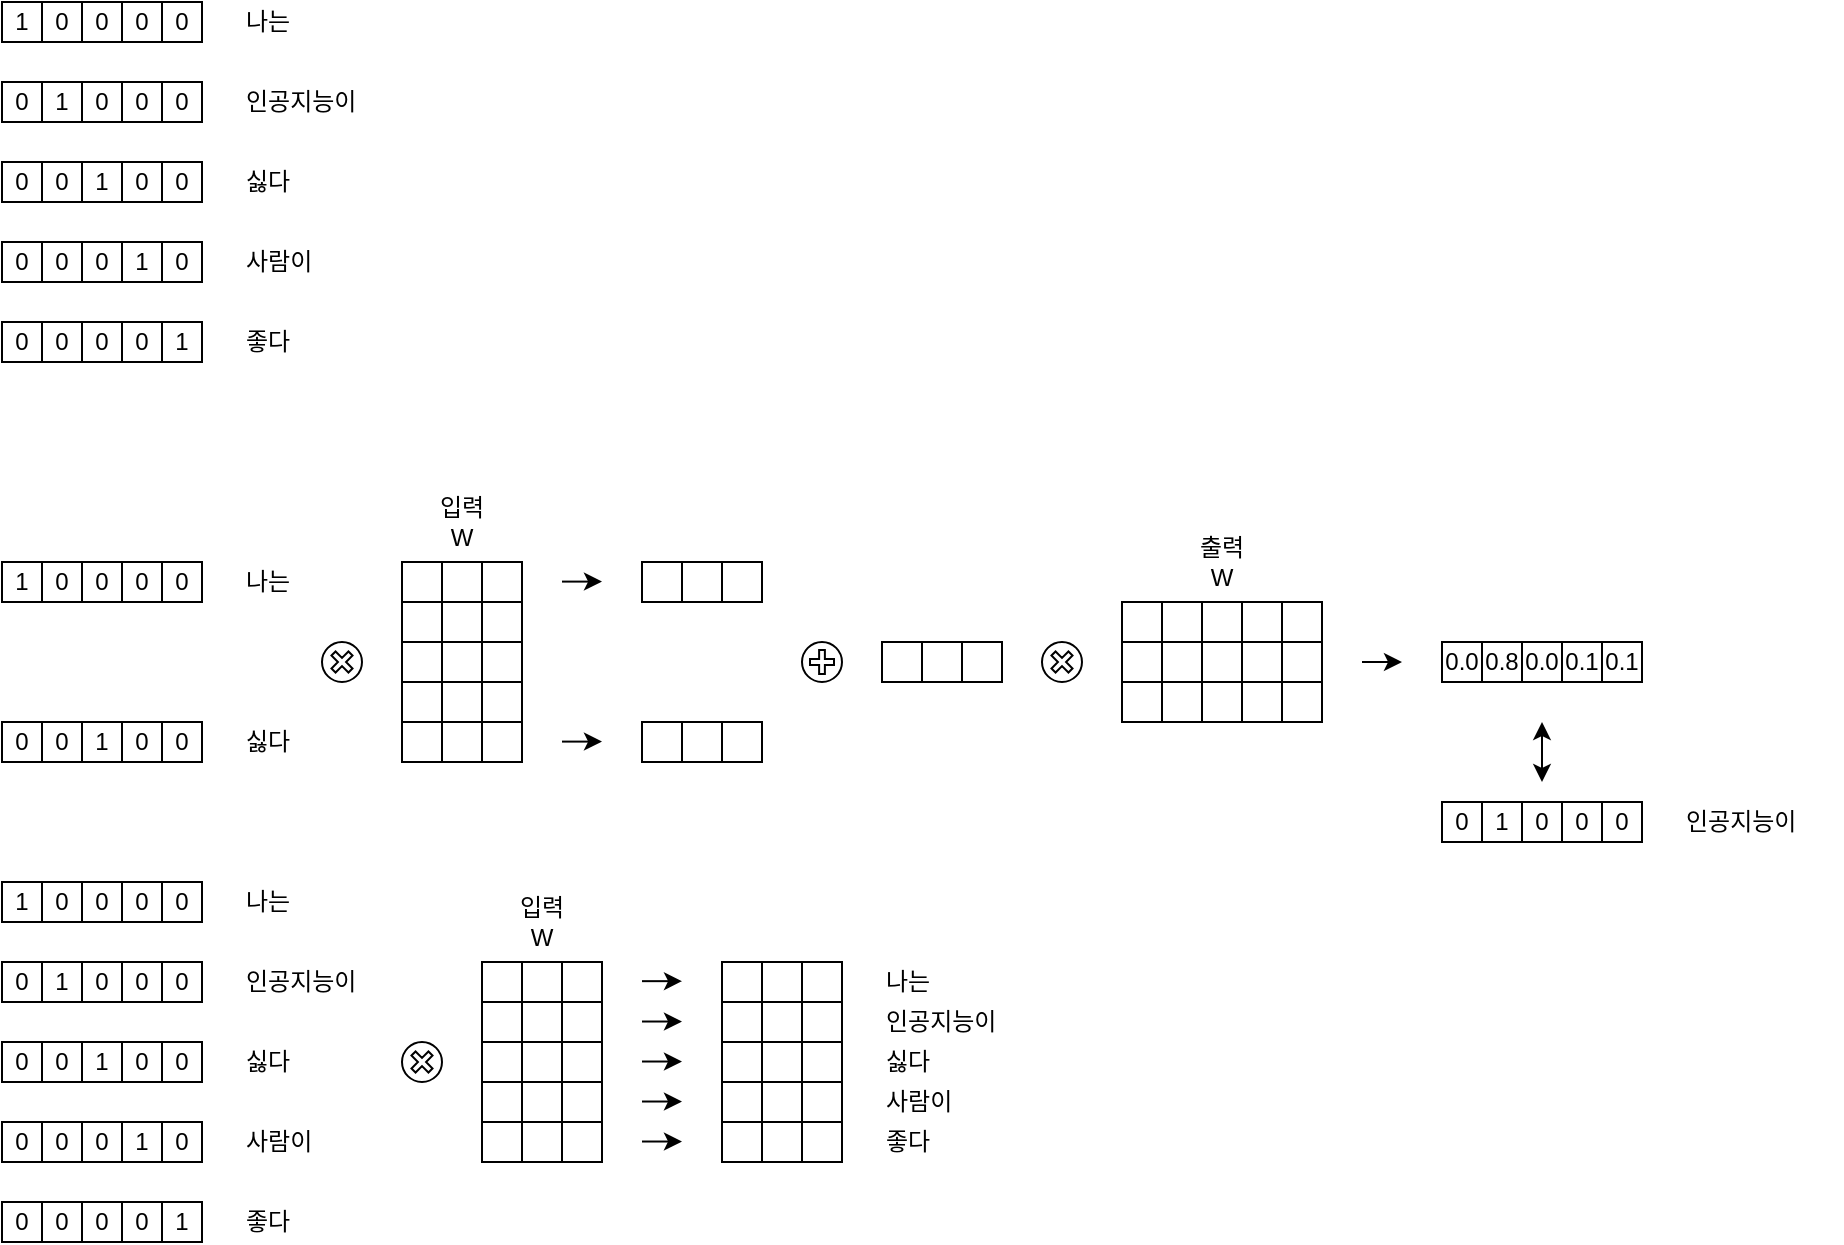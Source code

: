 <mxfile version="22.1.18" type="device">
  <diagram id="gSFtgMqGi9ohHK26Lygv" name="Page-1">
    <mxGraphModel dx="1728" dy="940" grid="1" gridSize="10" guides="1" tooltips="1" connect="1" arrows="1" fold="1" page="1" pageScale="1" pageWidth="850" pageHeight="1100" math="0" shadow="0">
      <root>
        <mxCell id="0" />
        <mxCell id="1" parent="0" />
        <mxCell id="Qm2T9JlyRPmXL9uz5Jr--550" value="나는" style="text;html=1;strokeColor=none;fillColor=none;align=left;verticalAlign=middle;whiteSpace=wrap;rounded=0;" parent="1" vertex="1">
          <mxGeometry x="200" y="760" width="40" height="20" as="geometry" />
        </mxCell>
        <mxCell id="Qm2T9JlyRPmXL9uz5Jr--552" value="싫다" style="text;html=1;strokeColor=none;fillColor=none;align=left;verticalAlign=middle;whiteSpace=wrap;rounded=0;" parent="1" vertex="1">
          <mxGeometry x="200" y="840" width="40" height="20" as="geometry" />
        </mxCell>
        <mxCell id="ip2RhkifNBd4gO8MAAc1-50" value="" style="group" parent="1" vertex="1" connectable="0">
          <mxGeometry x="80" y="760" width="100" height="20" as="geometry" />
        </mxCell>
        <mxCell id="Qm2T9JlyRPmXL9uz5Jr--544" value="0" style="rounded=0;whiteSpace=wrap;html=1;" parent="ip2RhkifNBd4gO8MAAc1-50" vertex="1">
          <mxGeometry x="40" width="20" height="20" as="geometry" />
        </mxCell>
        <mxCell id="Qm2T9JlyRPmXL9uz5Jr--545" value="0" style="rounded=0;whiteSpace=wrap;html=1;" parent="ip2RhkifNBd4gO8MAAc1-50" vertex="1">
          <mxGeometry x="60" width="20" height="20" as="geometry" />
        </mxCell>
        <mxCell id="Qm2T9JlyRPmXL9uz5Jr--546" value="0" style="rounded=0;whiteSpace=wrap;html=1;" parent="ip2RhkifNBd4gO8MAAc1-50" vertex="1">
          <mxGeometry x="80" width="20" height="20" as="geometry" />
        </mxCell>
        <mxCell id="DAUQ6B24CuXN-xRXa3BH-2" value="1" style="rounded=0;whiteSpace=wrap;html=1;" parent="ip2RhkifNBd4gO8MAAc1-50" vertex="1">
          <mxGeometry width="20" height="20" as="geometry" />
        </mxCell>
        <mxCell id="DAUQ6B24CuXN-xRXa3BH-3" value="0" style="rounded=0;whiteSpace=wrap;html=1;" parent="ip2RhkifNBd4gO8MAAc1-50" vertex="1">
          <mxGeometry x="20" width="20" height="20" as="geometry" />
        </mxCell>
        <mxCell id="ip2RhkifNBd4gO8MAAc1-52" value="" style="group" parent="1" vertex="1" connectable="0">
          <mxGeometry x="80" y="840" width="100" height="20" as="geometry" />
        </mxCell>
        <mxCell id="Qm2T9JlyRPmXL9uz5Jr--553" value="1" style="rounded=0;whiteSpace=wrap;html=1;" parent="ip2RhkifNBd4gO8MAAc1-52" vertex="1">
          <mxGeometry x="40" width="20" height="20" as="geometry" />
        </mxCell>
        <mxCell id="Qm2T9JlyRPmXL9uz5Jr--554" value="0" style="rounded=0;whiteSpace=wrap;html=1;" parent="ip2RhkifNBd4gO8MAAc1-52" vertex="1">
          <mxGeometry x="60" width="20" height="20" as="geometry" />
        </mxCell>
        <mxCell id="Qm2T9JlyRPmXL9uz5Jr--555" value="0" style="rounded=0;whiteSpace=wrap;html=1;" parent="ip2RhkifNBd4gO8MAAc1-52" vertex="1">
          <mxGeometry x="80" width="20" height="20" as="geometry" />
        </mxCell>
        <mxCell id="DAUQ6B24CuXN-xRXa3BH-6" value="0" style="rounded=0;whiteSpace=wrap;html=1;" parent="ip2RhkifNBd4gO8MAAc1-52" vertex="1">
          <mxGeometry width="20" height="20" as="geometry" />
        </mxCell>
        <mxCell id="DAUQ6B24CuXN-xRXa3BH-7" value="0" style="rounded=0;whiteSpace=wrap;html=1;" parent="ip2RhkifNBd4gO8MAAc1-52" vertex="1">
          <mxGeometry x="20" width="20" height="20" as="geometry" />
        </mxCell>
        <mxCell id="-RORJ_Um0UERfcdkDbXC-8" value="" style="group" parent="1" vertex="1" connectable="0">
          <mxGeometry x="800" y="880" width="100" height="20" as="geometry" />
        </mxCell>
        <mxCell id="-RORJ_Um0UERfcdkDbXC-9" value="0" style="rounded=0;whiteSpace=wrap;html=1;" parent="-RORJ_Um0UERfcdkDbXC-8" vertex="1">
          <mxGeometry x="40" width="20" height="20" as="geometry" />
        </mxCell>
        <mxCell id="-RORJ_Um0UERfcdkDbXC-10" value="0" style="rounded=0;whiteSpace=wrap;html=1;" parent="-RORJ_Um0UERfcdkDbXC-8" vertex="1">
          <mxGeometry x="60" width="20" height="20" as="geometry" />
        </mxCell>
        <mxCell id="-RORJ_Um0UERfcdkDbXC-11" value="0" style="rounded=0;whiteSpace=wrap;html=1;" parent="-RORJ_Um0UERfcdkDbXC-8" vertex="1">
          <mxGeometry x="80" width="20" height="20" as="geometry" />
        </mxCell>
        <mxCell id="-RORJ_Um0UERfcdkDbXC-12" value="0" style="rounded=0;whiteSpace=wrap;html=1;" parent="-RORJ_Um0UERfcdkDbXC-8" vertex="1">
          <mxGeometry width="20" height="20" as="geometry" />
        </mxCell>
        <mxCell id="-RORJ_Um0UERfcdkDbXC-13" value="1" style="rounded=0;whiteSpace=wrap;html=1;" parent="-RORJ_Um0UERfcdkDbXC-8" vertex="1">
          <mxGeometry x="20" width="20" height="20" as="geometry" />
        </mxCell>
        <mxCell id="-RORJ_Um0UERfcdkDbXC-14" value="인공지능이" style="text;html=1;strokeColor=none;fillColor=none;align=left;verticalAlign=middle;whiteSpace=wrap;rounded=0;" parent="1" vertex="1">
          <mxGeometry x="920" y="880" width="80" height="20" as="geometry" />
        </mxCell>
        <mxCell id="-RORJ_Um0UERfcdkDbXC-37" value="" style="group;container=1;" parent="1" vertex="1" connectable="0">
          <mxGeometry x="280" y="760" width="60" height="100" as="geometry" />
        </mxCell>
        <mxCell id="-RORJ_Um0UERfcdkDbXC-22" value="" style="rounded=0;whiteSpace=wrap;html=1;" parent="-RORJ_Um0UERfcdkDbXC-37" vertex="1">
          <mxGeometry y="40" width="20" height="20" as="geometry" />
        </mxCell>
        <mxCell id="-RORJ_Um0UERfcdkDbXC-23" value="" style="rounded=0;whiteSpace=wrap;html=1;" parent="-RORJ_Um0UERfcdkDbXC-37" vertex="1">
          <mxGeometry y="60" width="20" height="20" as="geometry" />
        </mxCell>
        <mxCell id="-RORJ_Um0UERfcdkDbXC-24" value="" style="rounded=0;whiteSpace=wrap;html=1;" parent="-RORJ_Um0UERfcdkDbXC-37" vertex="1">
          <mxGeometry y="80" width="20" height="20" as="geometry" />
        </mxCell>
        <mxCell id="-RORJ_Um0UERfcdkDbXC-25" value="" style="rounded=0;whiteSpace=wrap;html=1;" parent="-RORJ_Um0UERfcdkDbXC-37" vertex="1">
          <mxGeometry width="20" height="20" as="geometry" />
        </mxCell>
        <mxCell id="-RORJ_Um0UERfcdkDbXC-26" value="" style="rounded=0;whiteSpace=wrap;html=1;" parent="-RORJ_Um0UERfcdkDbXC-37" vertex="1">
          <mxGeometry y="20" width="20" height="20" as="geometry" />
        </mxCell>
        <mxCell id="-RORJ_Um0UERfcdkDbXC-27" value="" style="rounded=0;whiteSpace=wrap;html=1;" parent="-RORJ_Um0UERfcdkDbXC-37" vertex="1">
          <mxGeometry x="20" y="40" width="20" height="20" as="geometry" />
        </mxCell>
        <mxCell id="-RORJ_Um0UERfcdkDbXC-28" value="" style="rounded=0;whiteSpace=wrap;html=1;" parent="-RORJ_Um0UERfcdkDbXC-37" vertex="1">
          <mxGeometry x="20" y="60" width="20" height="20" as="geometry" />
        </mxCell>
        <mxCell id="-RORJ_Um0UERfcdkDbXC-29" value="" style="rounded=0;whiteSpace=wrap;html=1;" parent="-RORJ_Um0UERfcdkDbXC-37" vertex="1">
          <mxGeometry x="20" y="80" width="20" height="20" as="geometry" />
        </mxCell>
        <mxCell id="-RORJ_Um0UERfcdkDbXC-30" value="" style="rounded=0;whiteSpace=wrap;html=1;" parent="-RORJ_Um0UERfcdkDbXC-37" vertex="1">
          <mxGeometry x="20" width="20" height="20" as="geometry" />
        </mxCell>
        <mxCell id="-RORJ_Um0UERfcdkDbXC-31" value="" style="rounded=0;whiteSpace=wrap;html=1;" parent="-RORJ_Um0UERfcdkDbXC-37" vertex="1">
          <mxGeometry x="20" y="20" width="20" height="20" as="geometry" />
        </mxCell>
        <mxCell id="-RORJ_Um0UERfcdkDbXC-32" value="" style="rounded=0;whiteSpace=wrap;html=1;" parent="-RORJ_Um0UERfcdkDbXC-37" vertex="1">
          <mxGeometry x="40" y="40" width="20" height="20" as="geometry" />
        </mxCell>
        <mxCell id="-RORJ_Um0UERfcdkDbXC-33" value="" style="rounded=0;whiteSpace=wrap;html=1;" parent="-RORJ_Um0UERfcdkDbXC-37" vertex="1">
          <mxGeometry x="40" y="60" width="20" height="20" as="geometry" />
        </mxCell>
        <mxCell id="-RORJ_Um0UERfcdkDbXC-34" value="" style="rounded=0;whiteSpace=wrap;html=1;" parent="-RORJ_Um0UERfcdkDbXC-37" vertex="1">
          <mxGeometry x="40" y="80" width="20" height="20" as="geometry" />
        </mxCell>
        <mxCell id="-RORJ_Um0UERfcdkDbXC-35" value="" style="rounded=0;whiteSpace=wrap;html=1;" parent="-RORJ_Um0UERfcdkDbXC-37" vertex="1">
          <mxGeometry x="40" width="20" height="20" as="geometry" />
        </mxCell>
        <mxCell id="-RORJ_Um0UERfcdkDbXC-36" value="" style="rounded=0;whiteSpace=wrap;html=1;" parent="-RORJ_Um0UERfcdkDbXC-37" vertex="1">
          <mxGeometry x="40" y="20" width="20" height="20" as="geometry" />
        </mxCell>
        <mxCell id="-RORJ_Um0UERfcdkDbXC-38" value="입력&lt;br&gt;W" style="text;html=1;strokeColor=none;fillColor=none;align=center;verticalAlign=middle;whiteSpace=wrap;rounded=0;" parent="1" vertex="1">
          <mxGeometry x="280" y="720" width="60" height="40" as="geometry" />
        </mxCell>
        <mxCell id="-RORJ_Um0UERfcdkDbXC-51" value="" style="group" parent="1" vertex="1" connectable="0">
          <mxGeometry x="520" y="800" width="60" height="20" as="geometry" />
        </mxCell>
        <mxCell id="-RORJ_Um0UERfcdkDbXC-39" value="" style="rounded=0;whiteSpace=wrap;html=1;" parent="-RORJ_Um0UERfcdkDbXC-51" vertex="1">
          <mxGeometry width="20" height="20" as="geometry" />
        </mxCell>
        <mxCell id="-RORJ_Um0UERfcdkDbXC-40" value="" style="rounded=0;whiteSpace=wrap;html=1;" parent="-RORJ_Um0UERfcdkDbXC-51" vertex="1">
          <mxGeometry x="20" width="20" height="20" as="geometry" />
        </mxCell>
        <mxCell id="-RORJ_Um0UERfcdkDbXC-41" value="" style="rounded=0;whiteSpace=wrap;html=1;" parent="-RORJ_Um0UERfcdkDbXC-51" vertex="1">
          <mxGeometry x="40" width="20" height="20" as="geometry" />
        </mxCell>
        <mxCell id="-RORJ_Um0UERfcdkDbXC-57" value="" style="group" parent="1" vertex="1" connectable="0">
          <mxGeometry x="640" y="780" width="20" height="60" as="geometry" />
        </mxCell>
        <mxCell id="-RORJ_Um0UERfcdkDbXC-53" value="" style="rounded=0;whiteSpace=wrap;html=1;" parent="-RORJ_Um0UERfcdkDbXC-57" vertex="1">
          <mxGeometry y="20" width="20" height="20" as="geometry" />
        </mxCell>
        <mxCell id="-RORJ_Um0UERfcdkDbXC-54" value="" style="rounded=0;whiteSpace=wrap;html=1;" parent="-RORJ_Um0UERfcdkDbXC-57" vertex="1">
          <mxGeometry y="40" width="20" height="20" as="geometry" />
        </mxCell>
        <mxCell id="-RORJ_Um0UERfcdkDbXC-55" value="" style="rounded=0;whiteSpace=wrap;html=1;" parent="-RORJ_Um0UERfcdkDbXC-57" vertex="1">
          <mxGeometry width="20" height="20" as="geometry" />
        </mxCell>
        <mxCell id="-RORJ_Um0UERfcdkDbXC-58" value="" style="group" parent="1" vertex="1" connectable="0">
          <mxGeometry x="660" y="780" width="20" height="60" as="geometry" />
        </mxCell>
        <mxCell id="-RORJ_Um0UERfcdkDbXC-59" value="" style="rounded=0;whiteSpace=wrap;html=1;" parent="-RORJ_Um0UERfcdkDbXC-58" vertex="1">
          <mxGeometry y="20" width="20" height="20" as="geometry" />
        </mxCell>
        <mxCell id="-RORJ_Um0UERfcdkDbXC-60" value="" style="rounded=0;whiteSpace=wrap;html=1;" parent="-RORJ_Um0UERfcdkDbXC-58" vertex="1">
          <mxGeometry y="40" width="20" height="20" as="geometry" />
        </mxCell>
        <mxCell id="-RORJ_Um0UERfcdkDbXC-61" value="" style="rounded=0;whiteSpace=wrap;html=1;" parent="-RORJ_Um0UERfcdkDbXC-58" vertex="1">
          <mxGeometry width="20" height="20" as="geometry" />
        </mxCell>
        <mxCell id="-RORJ_Um0UERfcdkDbXC-62" value="" style="group" parent="1" vertex="1" connectable="0">
          <mxGeometry x="680" y="780" width="20" height="60" as="geometry" />
        </mxCell>
        <mxCell id="-RORJ_Um0UERfcdkDbXC-63" value="" style="rounded=0;whiteSpace=wrap;html=1;" parent="-RORJ_Um0UERfcdkDbXC-62" vertex="1">
          <mxGeometry y="20" width="20" height="20" as="geometry" />
        </mxCell>
        <mxCell id="-RORJ_Um0UERfcdkDbXC-64" value="" style="rounded=0;whiteSpace=wrap;html=1;" parent="-RORJ_Um0UERfcdkDbXC-62" vertex="1">
          <mxGeometry y="40" width="20" height="20" as="geometry" />
        </mxCell>
        <mxCell id="-RORJ_Um0UERfcdkDbXC-65" value="" style="rounded=0;whiteSpace=wrap;html=1;" parent="-RORJ_Um0UERfcdkDbXC-62" vertex="1">
          <mxGeometry width="20" height="20" as="geometry" />
        </mxCell>
        <mxCell id="-RORJ_Um0UERfcdkDbXC-66" value="" style="group" parent="1" vertex="1" connectable="0">
          <mxGeometry x="700" y="780" width="20" height="60" as="geometry" />
        </mxCell>
        <mxCell id="-RORJ_Um0UERfcdkDbXC-67" value="" style="rounded=0;whiteSpace=wrap;html=1;" parent="-RORJ_Um0UERfcdkDbXC-66" vertex="1">
          <mxGeometry y="20" width="20" height="20" as="geometry" />
        </mxCell>
        <mxCell id="-RORJ_Um0UERfcdkDbXC-68" value="" style="rounded=0;whiteSpace=wrap;html=1;" parent="-RORJ_Um0UERfcdkDbXC-66" vertex="1">
          <mxGeometry y="40" width="20" height="20" as="geometry" />
        </mxCell>
        <mxCell id="-RORJ_Um0UERfcdkDbXC-69" value="" style="rounded=0;whiteSpace=wrap;html=1;" parent="-RORJ_Um0UERfcdkDbXC-66" vertex="1">
          <mxGeometry width="20" height="20" as="geometry" />
        </mxCell>
        <mxCell id="-RORJ_Um0UERfcdkDbXC-70" value="" style="group" parent="1" vertex="1" connectable="0">
          <mxGeometry x="720" y="780" width="20" height="60" as="geometry" />
        </mxCell>
        <mxCell id="-RORJ_Um0UERfcdkDbXC-71" value="" style="rounded=0;whiteSpace=wrap;html=1;" parent="-RORJ_Um0UERfcdkDbXC-70" vertex="1">
          <mxGeometry y="20" width="20" height="20" as="geometry" />
        </mxCell>
        <mxCell id="-RORJ_Um0UERfcdkDbXC-72" value="" style="rounded=0;whiteSpace=wrap;html=1;" parent="-RORJ_Um0UERfcdkDbXC-70" vertex="1">
          <mxGeometry y="40" width="20" height="20" as="geometry" />
        </mxCell>
        <mxCell id="-RORJ_Um0UERfcdkDbXC-73" value="" style="rounded=0;whiteSpace=wrap;html=1;" parent="-RORJ_Um0UERfcdkDbXC-70" vertex="1">
          <mxGeometry width="20" height="20" as="geometry" />
        </mxCell>
        <mxCell id="-RORJ_Um0UERfcdkDbXC-75" style="edgeStyle=orthogonalEdgeStyle;rounded=0;orthogonalLoop=1;jettySize=auto;html=1;fontSize=16;" parent="1" edge="1">
          <mxGeometry relative="1" as="geometry">
            <mxPoint x="760" y="810" as="sourcePoint" />
            <mxPoint x="780" y="810" as="targetPoint" />
          </mxGeometry>
        </mxCell>
        <mxCell id="-RORJ_Um0UERfcdkDbXC-76" value="" style="shape=mxgraph.bpmn.shape;html=1;verticalLabelPosition=bottom;labelBackgroundColor=#ffffff;verticalAlign=top;align=center;perimeter=ellipsePerimeter;outlineConnect=0;outline=standard;symbol=parallelMultiple;strokeColor=#000000;fillColor=none;fontColor=#B3B3B3;rotation=-45;" parent="1" vertex="1">
          <mxGeometry x="600" y="800" width="20" height="20" as="geometry" />
        </mxCell>
        <mxCell id="-RORJ_Um0UERfcdkDbXC-77" value="출력&lt;br&gt;W" style="text;html=1;strokeColor=none;fillColor=none;align=center;verticalAlign=middle;whiteSpace=wrap;rounded=0;" parent="1" vertex="1">
          <mxGeometry x="660" y="740" width="60" height="40" as="geometry" />
        </mxCell>
        <mxCell id="-RORJ_Um0UERfcdkDbXC-169" value="나는" style="text;html=1;strokeColor=none;fillColor=none;align=left;verticalAlign=middle;whiteSpace=wrap;rounded=0;" parent="1" vertex="1">
          <mxGeometry x="200" y="480" width="80" height="20" as="geometry" />
        </mxCell>
        <mxCell id="-RORJ_Um0UERfcdkDbXC-170" value="인공지능이" style="text;html=1;strokeColor=none;fillColor=none;align=left;verticalAlign=middle;whiteSpace=wrap;rounded=0;" parent="1" vertex="1">
          <mxGeometry x="200" y="520" width="80" height="20" as="geometry" />
        </mxCell>
        <mxCell id="-RORJ_Um0UERfcdkDbXC-171" value="싫다" style="text;html=1;strokeColor=none;fillColor=none;align=left;verticalAlign=middle;whiteSpace=wrap;rounded=0;" parent="1" vertex="1">
          <mxGeometry x="200" y="560" width="80" height="20" as="geometry" />
        </mxCell>
        <mxCell id="-RORJ_Um0UERfcdkDbXC-173" value="사람이" style="text;html=1;strokeColor=none;fillColor=none;align=left;verticalAlign=middle;whiteSpace=wrap;rounded=0;" parent="1" vertex="1">
          <mxGeometry x="200" y="600" width="80" height="20" as="geometry" />
        </mxCell>
        <mxCell id="-RORJ_Um0UERfcdkDbXC-174" value="좋다" style="text;html=1;strokeColor=none;fillColor=none;align=left;verticalAlign=middle;whiteSpace=wrap;rounded=0;" parent="1" vertex="1">
          <mxGeometry x="200" y="640" width="80" height="20" as="geometry" />
        </mxCell>
        <mxCell id="-RORJ_Um0UERfcdkDbXC-175" value="" style="group" parent="1" vertex="1" connectable="0">
          <mxGeometry x="80" y="480" width="100" height="20" as="geometry" />
        </mxCell>
        <mxCell id="-RORJ_Um0UERfcdkDbXC-176" value="0" style="rounded=0;whiteSpace=wrap;html=1;" parent="-RORJ_Um0UERfcdkDbXC-175" vertex="1">
          <mxGeometry x="40" width="20" height="20" as="geometry" />
        </mxCell>
        <mxCell id="-RORJ_Um0UERfcdkDbXC-177" value="0" style="rounded=0;whiteSpace=wrap;html=1;" parent="-RORJ_Um0UERfcdkDbXC-175" vertex="1">
          <mxGeometry x="60" width="20" height="20" as="geometry" />
        </mxCell>
        <mxCell id="-RORJ_Um0UERfcdkDbXC-178" value="0" style="rounded=0;whiteSpace=wrap;html=1;" parent="-RORJ_Um0UERfcdkDbXC-175" vertex="1">
          <mxGeometry x="80" width="20" height="20" as="geometry" />
        </mxCell>
        <mxCell id="-RORJ_Um0UERfcdkDbXC-179" value="1" style="rounded=0;whiteSpace=wrap;html=1;" parent="-RORJ_Um0UERfcdkDbXC-175" vertex="1">
          <mxGeometry width="20" height="20" as="geometry" />
        </mxCell>
        <mxCell id="-RORJ_Um0UERfcdkDbXC-180" value="0" style="rounded=0;whiteSpace=wrap;html=1;" parent="-RORJ_Um0UERfcdkDbXC-175" vertex="1">
          <mxGeometry x="20" width="20" height="20" as="geometry" />
        </mxCell>
        <mxCell id="-RORJ_Um0UERfcdkDbXC-181" value="" style="group" parent="1" vertex="1" connectable="0">
          <mxGeometry x="80" y="520" width="100" height="20" as="geometry" />
        </mxCell>
        <mxCell id="-RORJ_Um0UERfcdkDbXC-182" value="0" style="rounded=0;whiteSpace=wrap;html=1;" parent="-RORJ_Um0UERfcdkDbXC-181" vertex="1">
          <mxGeometry x="40" width="20" height="20" as="geometry" />
        </mxCell>
        <mxCell id="-RORJ_Um0UERfcdkDbXC-183" value="0" style="rounded=0;whiteSpace=wrap;html=1;" parent="-RORJ_Um0UERfcdkDbXC-181" vertex="1">
          <mxGeometry x="60" width="20" height="20" as="geometry" />
        </mxCell>
        <mxCell id="-RORJ_Um0UERfcdkDbXC-184" value="0" style="rounded=0;whiteSpace=wrap;html=1;" parent="-RORJ_Um0UERfcdkDbXC-181" vertex="1">
          <mxGeometry x="80" width="20" height="20" as="geometry" />
        </mxCell>
        <mxCell id="-RORJ_Um0UERfcdkDbXC-185" value="0" style="rounded=0;whiteSpace=wrap;html=1;" parent="-RORJ_Um0UERfcdkDbXC-181" vertex="1">
          <mxGeometry width="20" height="20" as="geometry" />
        </mxCell>
        <mxCell id="-RORJ_Um0UERfcdkDbXC-186" value="1" style="rounded=0;whiteSpace=wrap;html=1;" parent="-RORJ_Um0UERfcdkDbXC-181" vertex="1">
          <mxGeometry x="20" width="20" height="20" as="geometry" />
        </mxCell>
        <mxCell id="-RORJ_Um0UERfcdkDbXC-187" value="" style="group" parent="1" vertex="1" connectable="0">
          <mxGeometry x="80" y="560" width="100" height="20" as="geometry" />
        </mxCell>
        <mxCell id="-RORJ_Um0UERfcdkDbXC-188" value="1" style="rounded=0;whiteSpace=wrap;html=1;" parent="-RORJ_Um0UERfcdkDbXC-187" vertex="1">
          <mxGeometry x="40" width="20" height="20" as="geometry" />
        </mxCell>
        <mxCell id="-RORJ_Um0UERfcdkDbXC-189" value="0" style="rounded=0;whiteSpace=wrap;html=1;" parent="-RORJ_Um0UERfcdkDbXC-187" vertex="1">
          <mxGeometry x="60" width="20" height="20" as="geometry" />
        </mxCell>
        <mxCell id="-RORJ_Um0UERfcdkDbXC-190" value="0" style="rounded=0;whiteSpace=wrap;html=1;" parent="-RORJ_Um0UERfcdkDbXC-187" vertex="1">
          <mxGeometry x="80" width="20" height="20" as="geometry" />
        </mxCell>
        <mxCell id="-RORJ_Um0UERfcdkDbXC-191" value="0" style="rounded=0;whiteSpace=wrap;html=1;" parent="-RORJ_Um0UERfcdkDbXC-187" vertex="1">
          <mxGeometry width="20" height="20" as="geometry" />
        </mxCell>
        <mxCell id="-RORJ_Um0UERfcdkDbXC-192" value="0" style="rounded=0;whiteSpace=wrap;html=1;" parent="-RORJ_Um0UERfcdkDbXC-187" vertex="1">
          <mxGeometry x="20" width="20" height="20" as="geometry" />
        </mxCell>
        <mxCell id="-RORJ_Um0UERfcdkDbXC-199" value="" style="group" parent="1" vertex="1" connectable="0">
          <mxGeometry x="80" y="600" width="100" height="20" as="geometry" />
        </mxCell>
        <mxCell id="-RORJ_Um0UERfcdkDbXC-200" value="0" style="rounded=0;whiteSpace=wrap;html=1;" parent="-RORJ_Um0UERfcdkDbXC-199" vertex="1">
          <mxGeometry x="40" width="20" height="20" as="geometry" />
        </mxCell>
        <mxCell id="-RORJ_Um0UERfcdkDbXC-201" value="1" style="rounded=0;whiteSpace=wrap;html=1;" parent="-RORJ_Um0UERfcdkDbXC-199" vertex="1">
          <mxGeometry x="60" width="20" height="20" as="geometry" />
        </mxCell>
        <mxCell id="-RORJ_Um0UERfcdkDbXC-202" value="0" style="rounded=0;whiteSpace=wrap;html=1;" parent="-RORJ_Um0UERfcdkDbXC-199" vertex="1">
          <mxGeometry x="80" width="20" height="20" as="geometry" />
        </mxCell>
        <mxCell id="-RORJ_Um0UERfcdkDbXC-203" value="0" style="rounded=0;whiteSpace=wrap;html=1;" parent="-RORJ_Um0UERfcdkDbXC-199" vertex="1">
          <mxGeometry width="20" height="20" as="geometry" />
        </mxCell>
        <mxCell id="-RORJ_Um0UERfcdkDbXC-204" value="0" style="rounded=0;whiteSpace=wrap;html=1;" parent="-RORJ_Um0UERfcdkDbXC-199" vertex="1">
          <mxGeometry x="20" width="20" height="20" as="geometry" />
        </mxCell>
        <mxCell id="-RORJ_Um0UERfcdkDbXC-205" value="" style="group" parent="1" vertex="1" connectable="0">
          <mxGeometry x="80" y="640" width="100" height="20" as="geometry" />
        </mxCell>
        <mxCell id="-RORJ_Um0UERfcdkDbXC-206" value="0" style="rounded=0;whiteSpace=wrap;html=1;" parent="-RORJ_Um0UERfcdkDbXC-205" vertex="1">
          <mxGeometry x="40" width="20" height="20" as="geometry" />
        </mxCell>
        <mxCell id="-RORJ_Um0UERfcdkDbXC-207" value="0" style="rounded=0;whiteSpace=wrap;html=1;" parent="-RORJ_Um0UERfcdkDbXC-205" vertex="1">
          <mxGeometry x="60" width="20" height="20" as="geometry" />
        </mxCell>
        <mxCell id="-RORJ_Um0UERfcdkDbXC-208" value="1" style="rounded=0;whiteSpace=wrap;html=1;" parent="-RORJ_Um0UERfcdkDbXC-205" vertex="1">
          <mxGeometry x="80" width="20" height="20" as="geometry" />
        </mxCell>
        <mxCell id="-RORJ_Um0UERfcdkDbXC-209" value="0" style="rounded=0;whiteSpace=wrap;html=1;" parent="-RORJ_Um0UERfcdkDbXC-205" vertex="1">
          <mxGeometry width="20" height="20" as="geometry" />
        </mxCell>
        <mxCell id="-RORJ_Um0UERfcdkDbXC-210" value="0" style="rounded=0;whiteSpace=wrap;html=1;" parent="-RORJ_Um0UERfcdkDbXC-205" vertex="1">
          <mxGeometry x="20" width="20" height="20" as="geometry" />
        </mxCell>
        <mxCell id="-RORJ_Um0UERfcdkDbXC-211" value="" style="shape=mxgraph.bpmn.shape;html=1;verticalLabelPosition=bottom;labelBackgroundColor=#ffffff;verticalAlign=top;align=center;perimeter=ellipsePerimeter;outlineConnect=0;outline=standard;symbol=parallelMultiple;strokeColor=#000000;fillColor=none;fontColor=#B3B3B3;rotation=-45;" parent="1" vertex="1">
          <mxGeometry x="240" y="800" width="20" height="20" as="geometry" />
        </mxCell>
        <mxCell id="-RORJ_Um0UERfcdkDbXC-212" value="" style="group;container=1;" parent="1" vertex="1" connectable="0">
          <mxGeometry x="320" y="960" width="60" height="100" as="geometry" />
        </mxCell>
        <mxCell id="-RORJ_Um0UERfcdkDbXC-213" value="" style="rounded=0;whiteSpace=wrap;html=1;" parent="-RORJ_Um0UERfcdkDbXC-212" vertex="1">
          <mxGeometry y="40" width="20" height="20" as="geometry" />
        </mxCell>
        <mxCell id="-RORJ_Um0UERfcdkDbXC-214" value="" style="rounded=0;whiteSpace=wrap;html=1;" parent="-RORJ_Um0UERfcdkDbXC-212" vertex="1">
          <mxGeometry y="60" width="20" height="20" as="geometry" />
        </mxCell>
        <mxCell id="-RORJ_Um0UERfcdkDbXC-215" value="" style="rounded=0;whiteSpace=wrap;html=1;" parent="-RORJ_Um0UERfcdkDbXC-212" vertex="1">
          <mxGeometry y="80" width="20" height="20" as="geometry" />
        </mxCell>
        <mxCell id="-RORJ_Um0UERfcdkDbXC-216" value="" style="rounded=0;whiteSpace=wrap;html=1;" parent="-RORJ_Um0UERfcdkDbXC-212" vertex="1">
          <mxGeometry width="20" height="20" as="geometry" />
        </mxCell>
        <mxCell id="-RORJ_Um0UERfcdkDbXC-217" value="" style="rounded=0;whiteSpace=wrap;html=1;" parent="-RORJ_Um0UERfcdkDbXC-212" vertex="1">
          <mxGeometry y="20" width="20" height="20" as="geometry" />
        </mxCell>
        <mxCell id="-RORJ_Um0UERfcdkDbXC-218" value="" style="rounded=0;whiteSpace=wrap;html=1;" parent="-RORJ_Um0UERfcdkDbXC-212" vertex="1">
          <mxGeometry x="20" y="40" width="20" height="20" as="geometry" />
        </mxCell>
        <mxCell id="-RORJ_Um0UERfcdkDbXC-219" value="" style="rounded=0;whiteSpace=wrap;html=1;" parent="-RORJ_Um0UERfcdkDbXC-212" vertex="1">
          <mxGeometry x="20" y="60" width="20" height="20" as="geometry" />
        </mxCell>
        <mxCell id="-RORJ_Um0UERfcdkDbXC-220" value="" style="rounded=0;whiteSpace=wrap;html=1;" parent="-RORJ_Um0UERfcdkDbXC-212" vertex="1">
          <mxGeometry x="20" y="80" width="20" height="20" as="geometry" />
        </mxCell>
        <mxCell id="-RORJ_Um0UERfcdkDbXC-221" value="" style="rounded=0;whiteSpace=wrap;html=1;" parent="-RORJ_Um0UERfcdkDbXC-212" vertex="1">
          <mxGeometry x="20" width="20" height="20" as="geometry" />
        </mxCell>
        <mxCell id="-RORJ_Um0UERfcdkDbXC-222" value="" style="rounded=0;whiteSpace=wrap;html=1;" parent="-RORJ_Um0UERfcdkDbXC-212" vertex="1">
          <mxGeometry x="20" y="20" width="20" height="20" as="geometry" />
        </mxCell>
        <mxCell id="-RORJ_Um0UERfcdkDbXC-223" value="" style="rounded=0;whiteSpace=wrap;html=1;" parent="-RORJ_Um0UERfcdkDbXC-212" vertex="1">
          <mxGeometry x="40" y="40" width="20" height="20" as="geometry" />
        </mxCell>
        <mxCell id="-RORJ_Um0UERfcdkDbXC-224" value="" style="rounded=0;whiteSpace=wrap;html=1;" parent="-RORJ_Um0UERfcdkDbXC-212" vertex="1">
          <mxGeometry x="40" y="60" width="20" height="20" as="geometry" />
        </mxCell>
        <mxCell id="-RORJ_Um0UERfcdkDbXC-225" value="" style="rounded=0;whiteSpace=wrap;html=1;" parent="-RORJ_Um0UERfcdkDbXC-212" vertex="1">
          <mxGeometry x="40" y="80" width="20" height="20" as="geometry" />
        </mxCell>
        <mxCell id="-RORJ_Um0UERfcdkDbXC-226" value="" style="rounded=0;whiteSpace=wrap;html=1;" parent="-RORJ_Um0UERfcdkDbXC-212" vertex="1">
          <mxGeometry x="40" width="20" height="20" as="geometry" />
        </mxCell>
        <mxCell id="-RORJ_Um0UERfcdkDbXC-227" value="" style="rounded=0;whiteSpace=wrap;html=1;" parent="-RORJ_Um0UERfcdkDbXC-212" vertex="1">
          <mxGeometry x="40" y="20" width="20" height="20" as="geometry" />
        </mxCell>
        <mxCell id="-RORJ_Um0UERfcdkDbXC-228" value="입력&lt;br&gt;W" style="text;html=1;strokeColor=none;fillColor=none;align=center;verticalAlign=middle;whiteSpace=wrap;rounded=0;" parent="1" vertex="1">
          <mxGeometry x="320" y="920" width="60" height="40" as="geometry" />
        </mxCell>
        <mxCell id="-RORJ_Um0UERfcdkDbXC-230" value="나는" style="text;html=1;strokeColor=none;fillColor=none;align=left;verticalAlign=middle;whiteSpace=wrap;rounded=0;" parent="1" vertex="1">
          <mxGeometry x="520" y="960" width="80" height="20" as="geometry" />
        </mxCell>
        <mxCell id="-RORJ_Um0UERfcdkDbXC-231" value="인공지능이" style="text;html=1;strokeColor=none;fillColor=none;align=left;verticalAlign=middle;whiteSpace=wrap;rounded=0;" parent="1" vertex="1">
          <mxGeometry x="520" y="980" width="80" height="20" as="geometry" />
        </mxCell>
        <mxCell id="-RORJ_Um0UERfcdkDbXC-232" value="싫다" style="text;html=1;strokeColor=none;fillColor=none;align=left;verticalAlign=middle;whiteSpace=wrap;rounded=0;" parent="1" vertex="1">
          <mxGeometry x="520" y="1000" width="80" height="20" as="geometry" />
        </mxCell>
        <mxCell id="-RORJ_Um0UERfcdkDbXC-233" value="사람이" style="text;html=1;strokeColor=none;fillColor=none;align=left;verticalAlign=middle;whiteSpace=wrap;rounded=0;" parent="1" vertex="1">
          <mxGeometry x="520" y="1020" width="80" height="20" as="geometry" />
        </mxCell>
        <mxCell id="-RORJ_Um0UERfcdkDbXC-234" value="좋다" style="text;html=1;strokeColor=none;fillColor=none;align=left;verticalAlign=middle;whiteSpace=wrap;rounded=0;" parent="1" vertex="1">
          <mxGeometry x="520" y="1040" width="80" height="20" as="geometry" />
        </mxCell>
        <mxCell id="-RORJ_Um0UERfcdkDbXC-235" value="" style="group" parent="1" vertex="1" connectable="0">
          <mxGeometry x="800" y="800" width="100" height="20" as="geometry" />
        </mxCell>
        <mxCell id="-RORJ_Um0UERfcdkDbXC-236" value="0.0" style="rounded=0;whiteSpace=wrap;html=1;" parent="-RORJ_Um0UERfcdkDbXC-235" vertex="1">
          <mxGeometry x="40" width="20" height="20" as="geometry" />
        </mxCell>
        <mxCell id="-RORJ_Um0UERfcdkDbXC-237" value="0.1" style="rounded=0;whiteSpace=wrap;html=1;" parent="-RORJ_Um0UERfcdkDbXC-235" vertex="1">
          <mxGeometry x="60" width="20" height="20" as="geometry" />
        </mxCell>
        <mxCell id="-RORJ_Um0UERfcdkDbXC-238" value="0.1" style="rounded=0;whiteSpace=wrap;html=1;" parent="-RORJ_Um0UERfcdkDbXC-235" vertex="1">
          <mxGeometry x="80" width="20" height="20" as="geometry" />
        </mxCell>
        <mxCell id="-RORJ_Um0UERfcdkDbXC-239" value="0.0" style="rounded=0;whiteSpace=wrap;html=1;" parent="-RORJ_Um0UERfcdkDbXC-235" vertex="1">
          <mxGeometry width="20" height="20" as="geometry" />
        </mxCell>
        <mxCell id="-RORJ_Um0UERfcdkDbXC-240" value="0.8" style="rounded=0;whiteSpace=wrap;html=1;" parent="-RORJ_Um0UERfcdkDbXC-235" vertex="1">
          <mxGeometry x="20" width="20" height="20" as="geometry" />
        </mxCell>
        <mxCell id="-RORJ_Um0UERfcdkDbXC-242" value="" style="endArrow=classic;startArrow=classic;html=1;fontSize=16;" parent="1" edge="1">
          <mxGeometry width="50" height="50" relative="1" as="geometry">
            <mxPoint x="850" y="870" as="sourcePoint" />
            <mxPoint x="850" y="840" as="targetPoint" />
          </mxGeometry>
        </mxCell>
        <mxCell id="DB6HblPj2Mu8eBSzd3E0-3" value="" style="group" vertex="1" connectable="0" parent="1">
          <mxGeometry x="400" y="760" width="60" height="20" as="geometry" />
        </mxCell>
        <mxCell id="DB6HblPj2Mu8eBSzd3E0-4" value="" style="rounded=0;whiteSpace=wrap;html=1;" vertex="1" parent="DB6HblPj2Mu8eBSzd3E0-3">
          <mxGeometry width="20" height="20" as="geometry" />
        </mxCell>
        <mxCell id="DB6HblPj2Mu8eBSzd3E0-5" value="" style="rounded=0;whiteSpace=wrap;html=1;" vertex="1" parent="DB6HblPj2Mu8eBSzd3E0-3">
          <mxGeometry x="20" width="20" height="20" as="geometry" />
        </mxCell>
        <mxCell id="DB6HblPj2Mu8eBSzd3E0-6" value="" style="rounded=0;whiteSpace=wrap;html=1;" vertex="1" parent="DB6HblPj2Mu8eBSzd3E0-3">
          <mxGeometry x="40" width="20" height="20" as="geometry" />
        </mxCell>
        <mxCell id="DB6HblPj2Mu8eBSzd3E0-7" value="" style="group" vertex="1" connectable="0" parent="1">
          <mxGeometry x="400" y="840" width="60" height="20" as="geometry" />
        </mxCell>
        <mxCell id="DB6HblPj2Mu8eBSzd3E0-8" value="" style="rounded=0;whiteSpace=wrap;html=1;" vertex="1" parent="DB6HblPj2Mu8eBSzd3E0-7">
          <mxGeometry width="20" height="20" as="geometry" />
        </mxCell>
        <mxCell id="DB6HblPj2Mu8eBSzd3E0-9" value="" style="rounded=0;whiteSpace=wrap;html=1;" vertex="1" parent="DB6HblPj2Mu8eBSzd3E0-7">
          <mxGeometry x="20" width="20" height="20" as="geometry" />
        </mxCell>
        <mxCell id="DB6HblPj2Mu8eBSzd3E0-10" value="" style="rounded=0;whiteSpace=wrap;html=1;" vertex="1" parent="DB6HblPj2Mu8eBSzd3E0-7">
          <mxGeometry x="40" width="20" height="20" as="geometry" />
        </mxCell>
        <mxCell id="DB6HblPj2Mu8eBSzd3E0-11" style="edgeStyle=orthogonalEdgeStyle;rounded=0;orthogonalLoop=1;jettySize=auto;html=1;fontSize=16;" edge="1" parent="1">
          <mxGeometry relative="1" as="geometry">
            <mxPoint x="360" y="769.8" as="sourcePoint" />
            <mxPoint x="380" y="769.8" as="targetPoint" />
          </mxGeometry>
        </mxCell>
        <mxCell id="DB6HblPj2Mu8eBSzd3E0-12" style="edgeStyle=orthogonalEdgeStyle;rounded=0;orthogonalLoop=1;jettySize=auto;html=1;fontSize=16;" edge="1" parent="1">
          <mxGeometry relative="1" as="geometry">
            <mxPoint x="360" y="849.8" as="sourcePoint" />
            <mxPoint x="380" y="849.8" as="targetPoint" />
          </mxGeometry>
        </mxCell>
        <mxCell id="DB6HblPj2Mu8eBSzd3E0-13" value="" style="shape=mxgraph.bpmn.shape;html=1;verticalLabelPosition=bottom;labelBackgroundColor=#ffffff;verticalAlign=top;align=center;perimeter=ellipsePerimeter;outlineConnect=0;outline=standard;symbol=parallelMultiple;strokeColor=#000000;fillColor=none;fontColor=#B3B3B3;rotation=-90;" vertex="1" parent="1">
          <mxGeometry x="480" y="800" width="20" height="20" as="geometry" />
        </mxCell>
        <mxCell id="DB6HblPj2Mu8eBSzd3E0-16" value="나는" style="text;html=1;strokeColor=none;fillColor=none;align=left;verticalAlign=middle;whiteSpace=wrap;rounded=0;" vertex="1" parent="1">
          <mxGeometry x="200" y="920" width="80" height="20" as="geometry" />
        </mxCell>
        <mxCell id="DB6HblPj2Mu8eBSzd3E0-17" value="인공지능이" style="text;html=1;strokeColor=none;fillColor=none;align=left;verticalAlign=middle;whiteSpace=wrap;rounded=0;" vertex="1" parent="1">
          <mxGeometry x="200" y="960" width="80" height="20" as="geometry" />
        </mxCell>
        <mxCell id="DB6HblPj2Mu8eBSzd3E0-18" value="싫다" style="text;html=1;strokeColor=none;fillColor=none;align=left;verticalAlign=middle;whiteSpace=wrap;rounded=0;" vertex="1" parent="1">
          <mxGeometry x="200" y="1000" width="80" height="20" as="geometry" />
        </mxCell>
        <mxCell id="DB6HblPj2Mu8eBSzd3E0-19" value="사람이" style="text;html=1;strokeColor=none;fillColor=none;align=left;verticalAlign=middle;whiteSpace=wrap;rounded=0;" vertex="1" parent="1">
          <mxGeometry x="200" y="1040" width="80" height="20" as="geometry" />
        </mxCell>
        <mxCell id="DB6HblPj2Mu8eBSzd3E0-20" value="좋다" style="text;html=1;strokeColor=none;fillColor=none;align=left;verticalAlign=middle;whiteSpace=wrap;rounded=0;" vertex="1" parent="1">
          <mxGeometry x="200" y="1080" width="80" height="20" as="geometry" />
        </mxCell>
        <mxCell id="DB6HblPj2Mu8eBSzd3E0-21" value="" style="group" vertex="1" connectable="0" parent="1">
          <mxGeometry x="80" y="920" width="100" height="20" as="geometry" />
        </mxCell>
        <mxCell id="DB6HblPj2Mu8eBSzd3E0-22" value="0" style="rounded=0;whiteSpace=wrap;html=1;" vertex="1" parent="DB6HblPj2Mu8eBSzd3E0-21">
          <mxGeometry x="40" width="20" height="20" as="geometry" />
        </mxCell>
        <mxCell id="DB6HblPj2Mu8eBSzd3E0-23" value="0" style="rounded=0;whiteSpace=wrap;html=1;" vertex="1" parent="DB6HblPj2Mu8eBSzd3E0-21">
          <mxGeometry x="60" width="20" height="20" as="geometry" />
        </mxCell>
        <mxCell id="DB6HblPj2Mu8eBSzd3E0-24" value="0" style="rounded=0;whiteSpace=wrap;html=1;" vertex="1" parent="DB6HblPj2Mu8eBSzd3E0-21">
          <mxGeometry x="80" width="20" height="20" as="geometry" />
        </mxCell>
        <mxCell id="DB6HblPj2Mu8eBSzd3E0-25" value="1" style="rounded=0;whiteSpace=wrap;html=1;" vertex="1" parent="DB6HblPj2Mu8eBSzd3E0-21">
          <mxGeometry width="20" height="20" as="geometry" />
        </mxCell>
        <mxCell id="DB6HblPj2Mu8eBSzd3E0-26" value="0" style="rounded=0;whiteSpace=wrap;html=1;" vertex="1" parent="DB6HblPj2Mu8eBSzd3E0-21">
          <mxGeometry x="20" width="20" height="20" as="geometry" />
        </mxCell>
        <mxCell id="DB6HblPj2Mu8eBSzd3E0-27" value="" style="group" vertex="1" connectable="0" parent="1">
          <mxGeometry x="80" y="960" width="100" height="20" as="geometry" />
        </mxCell>
        <mxCell id="DB6HblPj2Mu8eBSzd3E0-28" value="0" style="rounded=0;whiteSpace=wrap;html=1;" vertex="1" parent="DB6HblPj2Mu8eBSzd3E0-27">
          <mxGeometry x="40" width="20" height="20" as="geometry" />
        </mxCell>
        <mxCell id="DB6HblPj2Mu8eBSzd3E0-29" value="0" style="rounded=0;whiteSpace=wrap;html=1;" vertex="1" parent="DB6HblPj2Mu8eBSzd3E0-27">
          <mxGeometry x="60" width="20" height="20" as="geometry" />
        </mxCell>
        <mxCell id="DB6HblPj2Mu8eBSzd3E0-30" value="0" style="rounded=0;whiteSpace=wrap;html=1;" vertex="1" parent="DB6HblPj2Mu8eBSzd3E0-27">
          <mxGeometry x="80" width="20" height="20" as="geometry" />
        </mxCell>
        <mxCell id="DB6HblPj2Mu8eBSzd3E0-31" value="0" style="rounded=0;whiteSpace=wrap;html=1;" vertex="1" parent="DB6HblPj2Mu8eBSzd3E0-27">
          <mxGeometry width="20" height="20" as="geometry" />
        </mxCell>
        <mxCell id="DB6HblPj2Mu8eBSzd3E0-32" value="1" style="rounded=0;whiteSpace=wrap;html=1;" vertex="1" parent="DB6HblPj2Mu8eBSzd3E0-27">
          <mxGeometry x="20" width="20" height="20" as="geometry" />
        </mxCell>
        <mxCell id="DB6HblPj2Mu8eBSzd3E0-33" value="" style="group" vertex="1" connectable="0" parent="1">
          <mxGeometry x="80" y="1000" width="100" height="20" as="geometry" />
        </mxCell>
        <mxCell id="DB6HblPj2Mu8eBSzd3E0-34" value="1" style="rounded=0;whiteSpace=wrap;html=1;" vertex="1" parent="DB6HblPj2Mu8eBSzd3E0-33">
          <mxGeometry x="40" width="20" height="20" as="geometry" />
        </mxCell>
        <mxCell id="DB6HblPj2Mu8eBSzd3E0-35" value="0" style="rounded=0;whiteSpace=wrap;html=1;" vertex="1" parent="DB6HblPj2Mu8eBSzd3E0-33">
          <mxGeometry x="60" width="20" height="20" as="geometry" />
        </mxCell>
        <mxCell id="DB6HblPj2Mu8eBSzd3E0-36" value="0" style="rounded=0;whiteSpace=wrap;html=1;" vertex="1" parent="DB6HblPj2Mu8eBSzd3E0-33">
          <mxGeometry x="80" width="20" height="20" as="geometry" />
        </mxCell>
        <mxCell id="DB6HblPj2Mu8eBSzd3E0-37" value="0" style="rounded=0;whiteSpace=wrap;html=1;" vertex="1" parent="DB6HblPj2Mu8eBSzd3E0-33">
          <mxGeometry width="20" height="20" as="geometry" />
        </mxCell>
        <mxCell id="DB6HblPj2Mu8eBSzd3E0-38" value="0" style="rounded=0;whiteSpace=wrap;html=1;" vertex="1" parent="DB6HblPj2Mu8eBSzd3E0-33">
          <mxGeometry x="20" width="20" height="20" as="geometry" />
        </mxCell>
        <mxCell id="DB6HblPj2Mu8eBSzd3E0-39" value="" style="group" vertex="1" connectable="0" parent="1">
          <mxGeometry x="80" y="1040" width="100" height="20" as="geometry" />
        </mxCell>
        <mxCell id="DB6HblPj2Mu8eBSzd3E0-40" value="0" style="rounded=0;whiteSpace=wrap;html=1;" vertex="1" parent="DB6HblPj2Mu8eBSzd3E0-39">
          <mxGeometry x="40" width="20" height="20" as="geometry" />
        </mxCell>
        <mxCell id="DB6HblPj2Mu8eBSzd3E0-41" value="1" style="rounded=0;whiteSpace=wrap;html=1;" vertex="1" parent="DB6HblPj2Mu8eBSzd3E0-39">
          <mxGeometry x="60" width="20" height="20" as="geometry" />
        </mxCell>
        <mxCell id="DB6HblPj2Mu8eBSzd3E0-42" value="0" style="rounded=0;whiteSpace=wrap;html=1;" vertex="1" parent="DB6HblPj2Mu8eBSzd3E0-39">
          <mxGeometry x="80" width="20" height="20" as="geometry" />
        </mxCell>
        <mxCell id="DB6HblPj2Mu8eBSzd3E0-43" value="0" style="rounded=0;whiteSpace=wrap;html=1;" vertex="1" parent="DB6HblPj2Mu8eBSzd3E0-39">
          <mxGeometry width="20" height="20" as="geometry" />
        </mxCell>
        <mxCell id="DB6HblPj2Mu8eBSzd3E0-44" value="0" style="rounded=0;whiteSpace=wrap;html=1;" vertex="1" parent="DB6HblPj2Mu8eBSzd3E0-39">
          <mxGeometry x="20" width="20" height="20" as="geometry" />
        </mxCell>
        <mxCell id="DB6HblPj2Mu8eBSzd3E0-45" value="" style="group" vertex="1" connectable="0" parent="1">
          <mxGeometry x="80" y="1080" width="100" height="20" as="geometry" />
        </mxCell>
        <mxCell id="DB6HblPj2Mu8eBSzd3E0-46" value="0" style="rounded=0;whiteSpace=wrap;html=1;" vertex="1" parent="DB6HblPj2Mu8eBSzd3E0-45">
          <mxGeometry x="40" width="20" height="20" as="geometry" />
        </mxCell>
        <mxCell id="DB6HblPj2Mu8eBSzd3E0-47" value="0" style="rounded=0;whiteSpace=wrap;html=1;" vertex="1" parent="DB6HblPj2Mu8eBSzd3E0-45">
          <mxGeometry x="60" width="20" height="20" as="geometry" />
        </mxCell>
        <mxCell id="DB6HblPj2Mu8eBSzd3E0-48" value="1" style="rounded=0;whiteSpace=wrap;html=1;" vertex="1" parent="DB6HblPj2Mu8eBSzd3E0-45">
          <mxGeometry x="80" width="20" height="20" as="geometry" />
        </mxCell>
        <mxCell id="DB6HblPj2Mu8eBSzd3E0-49" value="0" style="rounded=0;whiteSpace=wrap;html=1;" vertex="1" parent="DB6HblPj2Mu8eBSzd3E0-45">
          <mxGeometry width="20" height="20" as="geometry" />
        </mxCell>
        <mxCell id="DB6HblPj2Mu8eBSzd3E0-50" value="0" style="rounded=0;whiteSpace=wrap;html=1;" vertex="1" parent="DB6HblPj2Mu8eBSzd3E0-45">
          <mxGeometry x="20" width="20" height="20" as="geometry" />
        </mxCell>
        <mxCell id="DB6HblPj2Mu8eBSzd3E0-51" value="" style="shape=mxgraph.bpmn.shape;html=1;verticalLabelPosition=bottom;labelBackgroundColor=#ffffff;verticalAlign=top;align=center;perimeter=ellipsePerimeter;outlineConnect=0;outline=standard;symbol=parallelMultiple;strokeColor=#000000;fillColor=none;fontColor=#B3B3B3;rotation=-45;" vertex="1" parent="1">
          <mxGeometry x="280" y="1000" width="20" height="20" as="geometry" />
        </mxCell>
        <mxCell id="DB6HblPj2Mu8eBSzd3E0-52" value="" style="group;container=1;" vertex="1" connectable="0" parent="1">
          <mxGeometry x="440" y="960" width="60" height="100" as="geometry" />
        </mxCell>
        <mxCell id="DB6HblPj2Mu8eBSzd3E0-53" value="" style="rounded=0;whiteSpace=wrap;html=1;" vertex="1" parent="DB6HblPj2Mu8eBSzd3E0-52">
          <mxGeometry y="40" width="20" height="20" as="geometry" />
        </mxCell>
        <mxCell id="DB6HblPj2Mu8eBSzd3E0-54" value="" style="rounded=0;whiteSpace=wrap;html=1;" vertex="1" parent="DB6HblPj2Mu8eBSzd3E0-52">
          <mxGeometry y="60" width="20" height="20" as="geometry" />
        </mxCell>
        <mxCell id="DB6HblPj2Mu8eBSzd3E0-55" value="" style="rounded=0;whiteSpace=wrap;html=1;" vertex="1" parent="DB6HblPj2Mu8eBSzd3E0-52">
          <mxGeometry y="80" width="20" height="20" as="geometry" />
        </mxCell>
        <mxCell id="DB6HblPj2Mu8eBSzd3E0-56" value="" style="rounded=0;whiteSpace=wrap;html=1;" vertex="1" parent="DB6HblPj2Mu8eBSzd3E0-52">
          <mxGeometry width="20" height="20" as="geometry" />
        </mxCell>
        <mxCell id="DB6HblPj2Mu8eBSzd3E0-57" value="" style="rounded=0;whiteSpace=wrap;html=1;" vertex="1" parent="DB6HblPj2Mu8eBSzd3E0-52">
          <mxGeometry y="20" width="20" height="20" as="geometry" />
        </mxCell>
        <mxCell id="DB6HblPj2Mu8eBSzd3E0-58" value="" style="rounded=0;whiteSpace=wrap;html=1;" vertex="1" parent="DB6HblPj2Mu8eBSzd3E0-52">
          <mxGeometry x="20" y="40" width="20" height="20" as="geometry" />
        </mxCell>
        <mxCell id="DB6HblPj2Mu8eBSzd3E0-59" value="" style="rounded=0;whiteSpace=wrap;html=1;" vertex="1" parent="DB6HblPj2Mu8eBSzd3E0-52">
          <mxGeometry x="20" y="60" width="20" height="20" as="geometry" />
        </mxCell>
        <mxCell id="DB6HblPj2Mu8eBSzd3E0-60" value="" style="rounded=0;whiteSpace=wrap;html=1;" vertex="1" parent="DB6HblPj2Mu8eBSzd3E0-52">
          <mxGeometry x="20" y="80" width="20" height="20" as="geometry" />
        </mxCell>
        <mxCell id="DB6HblPj2Mu8eBSzd3E0-61" value="" style="rounded=0;whiteSpace=wrap;html=1;" vertex="1" parent="DB6HblPj2Mu8eBSzd3E0-52">
          <mxGeometry x="20" width="20" height="20" as="geometry" />
        </mxCell>
        <mxCell id="DB6HblPj2Mu8eBSzd3E0-62" value="" style="rounded=0;whiteSpace=wrap;html=1;" vertex="1" parent="DB6HblPj2Mu8eBSzd3E0-52">
          <mxGeometry x="20" y="20" width="20" height="20" as="geometry" />
        </mxCell>
        <mxCell id="DB6HblPj2Mu8eBSzd3E0-63" value="" style="rounded=0;whiteSpace=wrap;html=1;" vertex="1" parent="DB6HblPj2Mu8eBSzd3E0-52">
          <mxGeometry x="40" y="40" width="20" height="20" as="geometry" />
        </mxCell>
        <mxCell id="DB6HblPj2Mu8eBSzd3E0-64" value="" style="rounded=0;whiteSpace=wrap;html=1;" vertex="1" parent="DB6HblPj2Mu8eBSzd3E0-52">
          <mxGeometry x="40" y="60" width="20" height="20" as="geometry" />
        </mxCell>
        <mxCell id="DB6HblPj2Mu8eBSzd3E0-65" value="" style="rounded=0;whiteSpace=wrap;html=1;" vertex="1" parent="DB6HblPj2Mu8eBSzd3E0-52">
          <mxGeometry x="40" y="80" width="20" height="20" as="geometry" />
        </mxCell>
        <mxCell id="DB6HblPj2Mu8eBSzd3E0-66" value="" style="rounded=0;whiteSpace=wrap;html=1;" vertex="1" parent="DB6HblPj2Mu8eBSzd3E0-52">
          <mxGeometry x="40" width="20" height="20" as="geometry" />
        </mxCell>
        <mxCell id="DB6HblPj2Mu8eBSzd3E0-67" value="" style="rounded=0;whiteSpace=wrap;html=1;" vertex="1" parent="DB6HblPj2Mu8eBSzd3E0-52">
          <mxGeometry x="40" y="20" width="20" height="20" as="geometry" />
        </mxCell>
        <mxCell id="DB6HblPj2Mu8eBSzd3E0-68" style="edgeStyle=orthogonalEdgeStyle;rounded=0;orthogonalLoop=1;jettySize=auto;html=1;fontSize=16;" edge="1" parent="1">
          <mxGeometry relative="1" as="geometry">
            <mxPoint x="400" y="969.58" as="sourcePoint" />
            <mxPoint x="420" y="969.58" as="targetPoint" />
          </mxGeometry>
        </mxCell>
        <mxCell id="DB6HblPj2Mu8eBSzd3E0-69" style="edgeStyle=orthogonalEdgeStyle;rounded=0;orthogonalLoop=1;jettySize=auto;html=1;fontSize=16;" edge="1" parent="1">
          <mxGeometry relative="1" as="geometry">
            <mxPoint x="400" y="989.76" as="sourcePoint" />
            <mxPoint x="420" y="989.76" as="targetPoint" />
          </mxGeometry>
        </mxCell>
        <mxCell id="DB6HblPj2Mu8eBSzd3E0-70" style="edgeStyle=orthogonalEdgeStyle;rounded=0;orthogonalLoop=1;jettySize=auto;html=1;fontSize=16;" edge="1" parent="1">
          <mxGeometry relative="1" as="geometry">
            <mxPoint x="400" y="1009.76" as="sourcePoint" />
            <mxPoint x="420" y="1009.76" as="targetPoint" />
          </mxGeometry>
        </mxCell>
        <mxCell id="DB6HblPj2Mu8eBSzd3E0-71" style="edgeStyle=orthogonalEdgeStyle;rounded=0;orthogonalLoop=1;jettySize=auto;html=1;fontSize=16;" edge="1" parent="1">
          <mxGeometry relative="1" as="geometry">
            <mxPoint x="400" y="1029.76" as="sourcePoint" />
            <mxPoint x="420" y="1029.76" as="targetPoint" />
          </mxGeometry>
        </mxCell>
        <mxCell id="DB6HblPj2Mu8eBSzd3E0-72" style="edgeStyle=orthogonalEdgeStyle;rounded=0;orthogonalLoop=1;jettySize=auto;html=1;fontSize=16;" edge="1" parent="1">
          <mxGeometry relative="1" as="geometry">
            <mxPoint x="400" y="1049.76" as="sourcePoint" />
            <mxPoint x="420" y="1049.76" as="targetPoint" />
          </mxGeometry>
        </mxCell>
      </root>
    </mxGraphModel>
  </diagram>
</mxfile>
